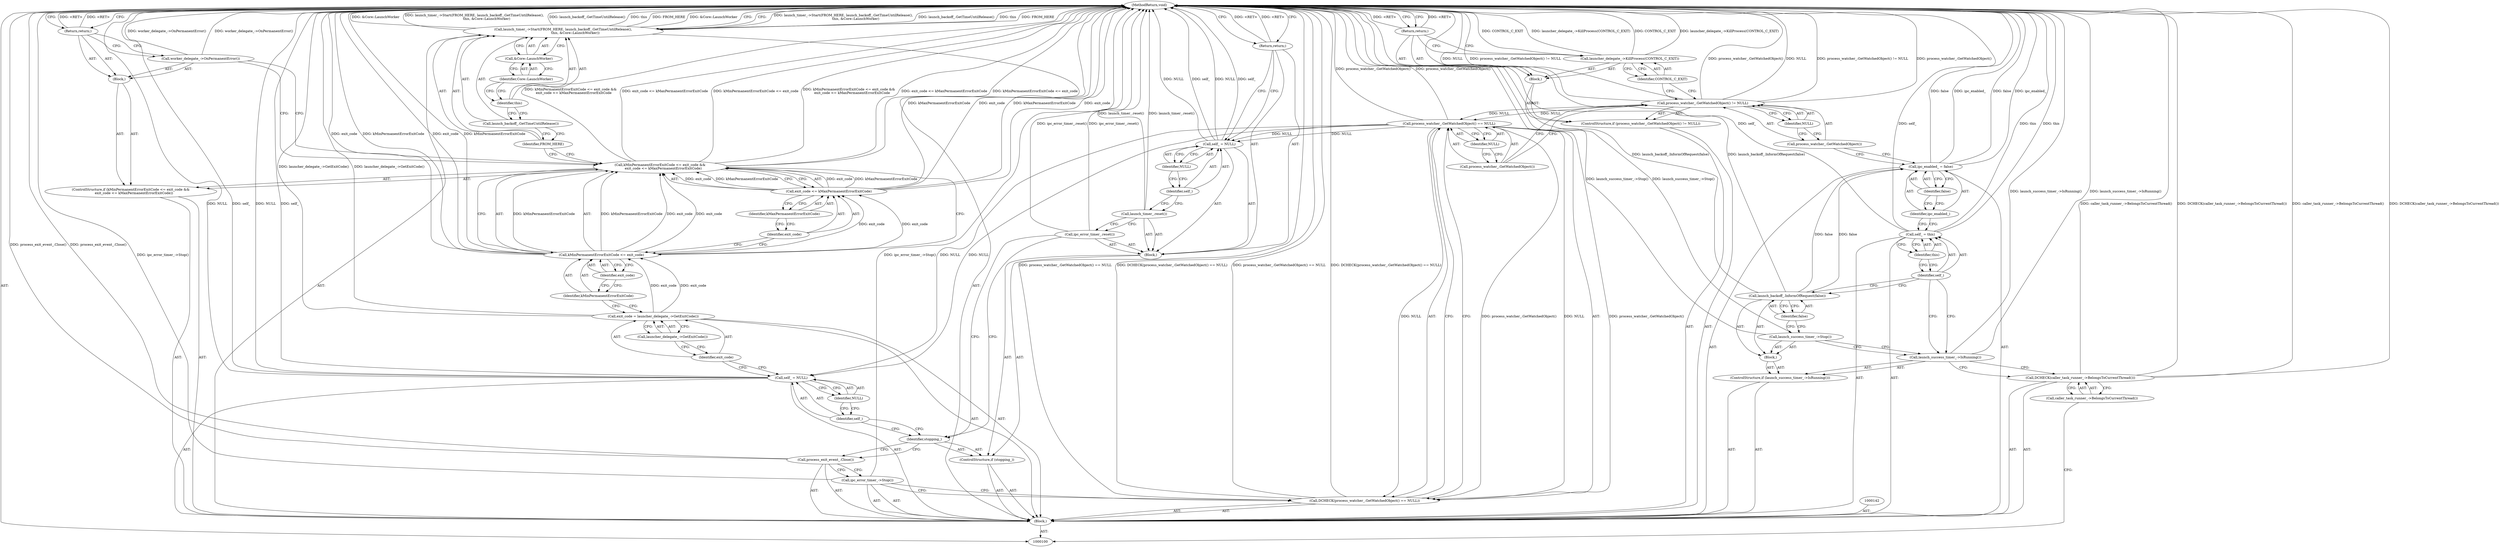 digraph "1_Chrome_b15c87071f906301bccc824ce013966ca93998c7_8" {
"1000163" [label="(MethodReturn,void)"];
"1000101" [label="(Block,)"];
"1000115" [label="(Identifier,false)"];
"1000113" [label="(Call,ipc_enabled_ = false)"];
"1000114" [label="(Identifier,ipc_enabled_)"];
"1000116" [label="(ControlStructure,if (process_watcher_.GetWatchedObject() != NULL))"];
"1000119" [label="(Identifier,NULL)"];
"1000120" [label="(Block,)"];
"1000117" [label="(Call,process_watcher_.GetWatchedObject() != NULL)"];
"1000118" [label="(Call,process_watcher_.GetWatchedObject())"];
"1000122" [label="(Identifier,CONTROL_C_EXIT)"];
"1000121" [label="(Call,launcher_delegate_->KillProcess(CONTROL_C_EXIT))"];
"1000123" [label="(Return,return;)"];
"1000124" [label="(Call,DCHECK(process_watcher_.GetWatchedObject() == NULL))"];
"1000127" [label="(Identifier,NULL)"];
"1000125" [label="(Call,process_watcher_.GetWatchedObject() == NULL)"];
"1000126" [label="(Call,process_watcher_.GetWatchedObject())"];
"1000128" [label="(Call,ipc_error_timer_->Stop())"];
"1000103" [label="(Call,caller_task_runner_->BelongsToCurrentThread())"];
"1000102" [label="(Call,DCHECK(caller_task_runner_->BelongsToCurrentThread()))"];
"1000129" [label="(Call,process_exit_event_.Close())"];
"1000132" [label="(Block,)"];
"1000130" [label="(ControlStructure,if (stopping_))"];
"1000131" [label="(Identifier,stopping_)"];
"1000133" [label="(Call,ipc_error_timer_.reset())"];
"1000134" [label="(Call,launch_timer_.reset())"];
"1000137" [label="(Identifier,NULL)"];
"1000135" [label="(Call,self_ = NULL)"];
"1000136" [label="(Identifier,self_)"];
"1000138" [label="(Return,return;)"];
"1000141" [label="(Identifier,NULL)"];
"1000139" [label="(Call,self_ = NULL)"];
"1000140" [label="(Identifier,self_)"];
"1000145" [label="(Call,launcher_delegate_->GetExitCode())"];
"1000143" [label="(Call,exit_code = launcher_delegate_->GetExitCode())"];
"1000144" [label="(Identifier,exit_code)"];
"1000146" [label="(ControlStructure,if (kMinPermanentErrorExitCode <= exit_code &&\n      exit_code <= kMaxPermanentErrorExitCode))"];
"1000150" [label="(Identifier,exit_code)"];
"1000147" [label="(Call,kMinPermanentErrorExitCode <= exit_code &&\n      exit_code <= kMaxPermanentErrorExitCode)"];
"1000148" [label="(Call,kMinPermanentErrorExitCode <= exit_code)"];
"1000149" [label="(Identifier,kMinPermanentErrorExitCode)"];
"1000153" [label="(Identifier,kMaxPermanentErrorExitCode)"];
"1000154" [label="(Block,)"];
"1000151" [label="(Call,exit_code <= kMaxPermanentErrorExitCode)"];
"1000152" [label="(Identifier,exit_code)"];
"1000155" [label="(Call,worker_delegate_->OnPermanentError())"];
"1000156" [label="(Return,return;)"];
"1000157" [label="(Call,launch_timer_->Start(FROM_HERE, launch_backoff_.GetTimeUntilRelease(),\n                       this, &Core::LaunchWorker))"];
"1000158" [label="(Identifier,FROM_HERE)"];
"1000159" [label="(Call,launch_backoff_.GetTimeUntilRelease())"];
"1000160" [label="(Identifier,this)"];
"1000161" [label="(Call,&Core::LaunchWorker)"];
"1000162" [label="(Identifier,Core::LaunchWorker)"];
"1000104" [label="(ControlStructure,if (launch_success_timer_->IsRunning()))"];
"1000106" [label="(Block,)"];
"1000105" [label="(Call,launch_success_timer_->IsRunning())"];
"1000107" [label="(Call,launch_success_timer_->Stop())"];
"1000109" [label="(Identifier,false)"];
"1000108" [label="(Call,launch_backoff_.InformOfRequest(false))"];
"1000112" [label="(Identifier,this)"];
"1000110" [label="(Call,self_ = this)"];
"1000111" [label="(Identifier,self_)"];
"1000163" -> "1000100"  [label="AST: "];
"1000163" -> "1000123"  [label="CFG: "];
"1000163" -> "1000138"  [label="CFG: "];
"1000163" -> "1000156"  [label="CFG: "];
"1000163" -> "1000157"  [label="CFG: "];
"1000125" -> "1000163"  [label="DDG: process_watcher_.GetWatchedObject()"];
"1000124" -> "1000163"  [label="DDG: process_watcher_.GetWatchedObject() == NULL"];
"1000124" -> "1000163"  [label="DDG: DCHECK(process_watcher_.GetWatchedObject() == NULL)"];
"1000108" -> "1000163"  [label="DDG: launch_backoff_.InformOfRequest(false)"];
"1000157" -> "1000163"  [label="DDG: launch_timer_->Start(FROM_HERE, launch_backoff_.GetTimeUntilRelease(),\n                       this, &Core::LaunchWorker)"];
"1000157" -> "1000163"  [label="DDG: launch_backoff_.GetTimeUntilRelease()"];
"1000157" -> "1000163"  [label="DDG: this"];
"1000157" -> "1000163"  [label="DDG: FROM_HERE"];
"1000157" -> "1000163"  [label="DDG: &Core::LaunchWorker"];
"1000105" -> "1000163"  [label="DDG: launch_success_timer_->IsRunning()"];
"1000151" -> "1000163"  [label="DDG: kMaxPermanentErrorExitCode"];
"1000151" -> "1000163"  [label="DDG: exit_code"];
"1000117" -> "1000163"  [label="DDG: process_watcher_.GetWatchedObject()"];
"1000117" -> "1000163"  [label="DDG: NULL"];
"1000117" -> "1000163"  [label="DDG: process_watcher_.GetWatchedObject() != NULL"];
"1000148" -> "1000163"  [label="DDG: exit_code"];
"1000148" -> "1000163"  [label="DDG: kMinPermanentErrorExitCode"];
"1000128" -> "1000163"  [label="DDG: ipc_error_timer_->Stop()"];
"1000135" -> "1000163"  [label="DDG: NULL"];
"1000135" -> "1000163"  [label="DDG: self_"];
"1000107" -> "1000163"  [label="DDG: launch_success_timer_->Stop()"];
"1000147" -> "1000163"  [label="DDG: exit_code <= kMaxPermanentErrorExitCode"];
"1000147" -> "1000163"  [label="DDG: kMinPermanentErrorExitCode <= exit_code"];
"1000147" -> "1000163"  [label="DDG: kMinPermanentErrorExitCode <= exit_code &&\n      exit_code <= kMaxPermanentErrorExitCode"];
"1000113" -> "1000163"  [label="DDG: ipc_enabled_"];
"1000113" -> "1000163"  [label="DDG: false"];
"1000139" -> "1000163"  [label="DDG: NULL"];
"1000139" -> "1000163"  [label="DDG: self_"];
"1000129" -> "1000163"  [label="DDG: process_exit_event_.Close()"];
"1000155" -> "1000163"  [label="DDG: worker_delegate_->OnPermanentError()"];
"1000134" -> "1000163"  [label="DDG: launch_timer_.reset()"];
"1000102" -> "1000163"  [label="DDG: caller_task_runner_->BelongsToCurrentThread()"];
"1000102" -> "1000163"  [label="DDG: DCHECK(caller_task_runner_->BelongsToCurrentThread())"];
"1000121" -> "1000163"  [label="DDG: launcher_delegate_->KillProcess(CONTROL_C_EXIT)"];
"1000121" -> "1000163"  [label="DDG: CONTROL_C_EXIT"];
"1000133" -> "1000163"  [label="DDG: ipc_error_timer_.reset()"];
"1000110" -> "1000163"  [label="DDG: this"];
"1000110" -> "1000163"  [label="DDG: self_"];
"1000143" -> "1000163"  [label="DDG: launcher_delegate_->GetExitCode()"];
"1000138" -> "1000163"  [label="DDG: <RET>"];
"1000156" -> "1000163"  [label="DDG: <RET>"];
"1000123" -> "1000163"  [label="DDG: <RET>"];
"1000101" -> "1000100"  [label="AST: "];
"1000102" -> "1000101"  [label="AST: "];
"1000104" -> "1000101"  [label="AST: "];
"1000110" -> "1000101"  [label="AST: "];
"1000113" -> "1000101"  [label="AST: "];
"1000116" -> "1000101"  [label="AST: "];
"1000124" -> "1000101"  [label="AST: "];
"1000128" -> "1000101"  [label="AST: "];
"1000129" -> "1000101"  [label="AST: "];
"1000130" -> "1000101"  [label="AST: "];
"1000139" -> "1000101"  [label="AST: "];
"1000142" -> "1000101"  [label="AST: "];
"1000143" -> "1000101"  [label="AST: "];
"1000146" -> "1000101"  [label="AST: "];
"1000157" -> "1000101"  [label="AST: "];
"1000115" -> "1000113"  [label="AST: "];
"1000115" -> "1000114"  [label="CFG: "];
"1000113" -> "1000115"  [label="CFG: "];
"1000113" -> "1000101"  [label="AST: "];
"1000113" -> "1000115"  [label="CFG: "];
"1000114" -> "1000113"  [label="AST: "];
"1000115" -> "1000113"  [label="AST: "];
"1000118" -> "1000113"  [label="CFG: "];
"1000113" -> "1000163"  [label="DDG: ipc_enabled_"];
"1000113" -> "1000163"  [label="DDG: false"];
"1000108" -> "1000113"  [label="DDG: false"];
"1000114" -> "1000113"  [label="AST: "];
"1000114" -> "1000110"  [label="CFG: "];
"1000115" -> "1000114"  [label="CFG: "];
"1000116" -> "1000101"  [label="AST: "];
"1000117" -> "1000116"  [label="AST: "];
"1000120" -> "1000116"  [label="AST: "];
"1000119" -> "1000117"  [label="AST: "];
"1000119" -> "1000118"  [label="CFG: "];
"1000117" -> "1000119"  [label="CFG: "];
"1000120" -> "1000116"  [label="AST: "];
"1000121" -> "1000120"  [label="AST: "];
"1000123" -> "1000120"  [label="AST: "];
"1000117" -> "1000116"  [label="AST: "];
"1000117" -> "1000119"  [label="CFG: "];
"1000118" -> "1000117"  [label="AST: "];
"1000119" -> "1000117"  [label="AST: "];
"1000122" -> "1000117"  [label="CFG: "];
"1000126" -> "1000117"  [label="CFG: "];
"1000117" -> "1000163"  [label="DDG: process_watcher_.GetWatchedObject()"];
"1000117" -> "1000163"  [label="DDG: NULL"];
"1000117" -> "1000163"  [label="DDG: process_watcher_.GetWatchedObject() != NULL"];
"1000117" -> "1000125"  [label="DDG: NULL"];
"1000118" -> "1000117"  [label="AST: "];
"1000118" -> "1000113"  [label="CFG: "];
"1000119" -> "1000118"  [label="CFG: "];
"1000122" -> "1000121"  [label="AST: "];
"1000122" -> "1000117"  [label="CFG: "];
"1000121" -> "1000122"  [label="CFG: "];
"1000121" -> "1000120"  [label="AST: "];
"1000121" -> "1000122"  [label="CFG: "];
"1000122" -> "1000121"  [label="AST: "];
"1000123" -> "1000121"  [label="CFG: "];
"1000121" -> "1000163"  [label="DDG: launcher_delegate_->KillProcess(CONTROL_C_EXIT)"];
"1000121" -> "1000163"  [label="DDG: CONTROL_C_EXIT"];
"1000123" -> "1000120"  [label="AST: "];
"1000123" -> "1000121"  [label="CFG: "];
"1000163" -> "1000123"  [label="CFG: "];
"1000123" -> "1000163"  [label="DDG: <RET>"];
"1000124" -> "1000101"  [label="AST: "];
"1000124" -> "1000125"  [label="CFG: "];
"1000125" -> "1000124"  [label="AST: "];
"1000128" -> "1000124"  [label="CFG: "];
"1000124" -> "1000163"  [label="DDG: process_watcher_.GetWatchedObject() == NULL"];
"1000124" -> "1000163"  [label="DDG: DCHECK(process_watcher_.GetWatchedObject() == NULL)"];
"1000125" -> "1000124"  [label="DDG: process_watcher_.GetWatchedObject()"];
"1000125" -> "1000124"  [label="DDG: NULL"];
"1000127" -> "1000125"  [label="AST: "];
"1000127" -> "1000126"  [label="CFG: "];
"1000125" -> "1000127"  [label="CFG: "];
"1000125" -> "1000124"  [label="AST: "];
"1000125" -> "1000127"  [label="CFG: "];
"1000126" -> "1000125"  [label="AST: "];
"1000127" -> "1000125"  [label="AST: "];
"1000124" -> "1000125"  [label="CFG: "];
"1000125" -> "1000163"  [label="DDG: process_watcher_.GetWatchedObject()"];
"1000125" -> "1000124"  [label="DDG: process_watcher_.GetWatchedObject()"];
"1000125" -> "1000124"  [label="DDG: NULL"];
"1000117" -> "1000125"  [label="DDG: NULL"];
"1000125" -> "1000135"  [label="DDG: NULL"];
"1000125" -> "1000139"  [label="DDG: NULL"];
"1000126" -> "1000125"  [label="AST: "];
"1000126" -> "1000117"  [label="CFG: "];
"1000127" -> "1000126"  [label="CFG: "];
"1000128" -> "1000101"  [label="AST: "];
"1000128" -> "1000124"  [label="CFG: "];
"1000129" -> "1000128"  [label="CFG: "];
"1000128" -> "1000163"  [label="DDG: ipc_error_timer_->Stop()"];
"1000103" -> "1000102"  [label="AST: "];
"1000103" -> "1000100"  [label="CFG: "];
"1000102" -> "1000103"  [label="CFG: "];
"1000102" -> "1000101"  [label="AST: "];
"1000102" -> "1000103"  [label="CFG: "];
"1000103" -> "1000102"  [label="AST: "];
"1000105" -> "1000102"  [label="CFG: "];
"1000102" -> "1000163"  [label="DDG: caller_task_runner_->BelongsToCurrentThread()"];
"1000102" -> "1000163"  [label="DDG: DCHECK(caller_task_runner_->BelongsToCurrentThread())"];
"1000129" -> "1000101"  [label="AST: "];
"1000129" -> "1000128"  [label="CFG: "];
"1000131" -> "1000129"  [label="CFG: "];
"1000129" -> "1000163"  [label="DDG: process_exit_event_.Close()"];
"1000132" -> "1000130"  [label="AST: "];
"1000133" -> "1000132"  [label="AST: "];
"1000134" -> "1000132"  [label="AST: "];
"1000135" -> "1000132"  [label="AST: "];
"1000138" -> "1000132"  [label="AST: "];
"1000130" -> "1000101"  [label="AST: "];
"1000131" -> "1000130"  [label="AST: "];
"1000132" -> "1000130"  [label="AST: "];
"1000131" -> "1000130"  [label="AST: "];
"1000131" -> "1000129"  [label="CFG: "];
"1000133" -> "1000131"  [label="CFG: "];
"1000140" -> "1000131"  [label="CFG: "];
"1000133" -> "1000132"  [label="AST: "];
"1000133" -> "1000131"  [label="CFG: "];
"1000134" -> "1000133"  [label="CFG: "];
"1000133" -> "1000163"  [label="DDG: ipc_error_timer_.reset()"];
"1000134" -> "1000132"  [label="AST: "];
"1000134" -> "1000133"  [label="CFG: "];
"1000136" -> "1000134"  [label="CFG: "];
"1000134" -> "1000163"  [label="DDG: launch_timer_.reset()"];
"1000137" -> "1000135"  [label="AST: "];
"1000137" -> "1000136"  [label="CFG: "];
"1000135" -> "1000137"  [label="CFG: "];
"1000135" -> "1000132"  [label="AST: "];
"1000135" -> "1000137"  [label="CFG: "];
"1000136" -> "1000135"  [label="AST: "];
"1000137" -> "1000135"  [label="AST: "];
"1000138" -> "1000135"  [label="CFG: "];
"1000135" -> "1000163"  [label="DDG: NULL"];
"1000135" -> "1000163"  [label="DDG: self_"];
"1000125" -> "1000135"  [label="DDG: NULL"];
"1000136" -> "1000135"  [label="AST: "];
"1000136" -> "1000134"  [label="CFG: "];
"1000137" -> "1000136"  [label="CFG: "];
"1000138" -> "1000132"  [label="AST: "];
"1000138" -> "1000135"  [label="CFG: "];
"1000163" -> "1000138"  [label="CFG: "];
"1000138" -> "1000163"  [label="DDG: <RET>"];
"1000141" -> "1000139"  [label="AST: "];
"1000141" -> "1000140"  [label="CFG: "];
"1000139" -> "1000141"  [label="CFG: "];
"1000139" -> "1000101"  [label="AST: "];
"1000139" -> "1000141"  [label="CFG: "];
"1000140" -> "1000139"  [label="AST: "];
"1000141" -> "1000139"  [label="AST: "];
"1000144" -> "1000139"  [label="CFG: "];
"1000139" -> "1000163"  [label="DDG: NULL"];
"1000139" -> "1000163"  [label="DDG: self_"];
"1000125" -> "1000139"  [label="DDG: NULL"];
"1000140" -> "1000139"  [label="AST: "];
"1000140" -> "1000131"  [label="CFG: "];
"1000141" -> "1000140"  [label="CFG: "];
"1000145" -> "1000143"  [label="AST: "];
"1000145" -> "1000144"  [label="CFG: "];
"1000143" -> "1000145"  [label="CFG: "];
"1000143" -> "1000101"  [label="AST: "];
"1000143" -> "1000145"  [label="CFG: "];
"1000144" -> "1000143"  [label="AST: "];
"1000145" -> "1000143"  [label="AST: "];
"1000149" -> "1000143"  [label="CFG: "];
"1000143" -> "1000163"  [label="DDG: launcher_delegate_->GetExitCode()"];
"1000143" -> "1000148"  [label="DDG: exit_code"];
"1000144" -> "1000143"  [label="AST: "];
"1000144" -> "1000139"  [label="CFG: "];
"1000145" -> "1000144"  [label="CFG: "];
"1000146" -> "1000101"  [label="AST: "];
"1000147" -> "1000146"  [label="AST: "];
"1000154" -> "1000146"  [label="AST: "];
"1000150" -> "1000148"  [label="AST: "];
"1000150" -> "1000149"  [label="CFG: "];
"1000148" -> "1000150"  [label="CFG: "];
"1000147" -> "1000146"  [label="AST: "];
"1000147" -> "1000148"  [label="CFG: "];
"1000147" -> "1000151"  [label="CFG: "];
"1000148" -> "1000147"  [label="AST: "];
"1000151" -> "1000147"  [label="AST: "];
"1000155" -> "1000147"  [label="CFG: "];
"1000158" -> "1000147"  [label="CFG: "];
"1000147" -> "1000163"  [label="DDG: exit_code <= kMaxPermanentErrorExitCode"];
"1000147" -> "1000163"  [label="DDG: kMinPermanentErrorExitCode <= exit_code"];
"1000147" -> "1000163"  [label="DDG: kMinPermanentErrorExitCode <= exit_code &&\n      exit_code <= kMaxPermanentErrorExitCode"];
"1000148" -> "1000147"  [label="DDG: kMinPermanentErrorExitCode"];
"1000148" -> "1000147"  [label="DDG: exit_code"];
"1000151" -> "1000147"  [label="DDG: exit_code"];
"1000151" -> "1000147"  [label="DDG: kMaxPermanentErrorExitCode"];
"1000148" -> "1000147"  [label="AST: "];
"1000148" -> "1000150"  [label="CFG: "];
"1000149" -> "1000148"  [label="AST: "];
"1000150" -> "1000148"  [label="AST: "];
"1000152" -> "1000148"  [label="CFG: "];
"1000147" -> "1000148"  [label="CFG: "];
"1000148" -> "1000163"  [label="DDG: exit_code"];
"1000148" -> "1000163"  [label="DDG: kMinPermanentErrorExitCode"];
"1000148" -> "1000147"  [label="DDG: kMinPermanentErrorExitCode"];
"1000148" -> "1000147"  [label="DDG: exit_code"];
"1000143" -> "1000148"  [label="DDG: exit_code"];
"1000148" -> "1000151"  [label="DDG: exit_code"];
"1000149" -> "1000148"  [label="AST: "];
"1000149" -> "1000143"  [label="CFG: "];
"1000150" -> "1000149"  [label="CFG: "];
"1000153" -> "1000151"  [label="AST: "];
"1000153" -> "1000152"  [label="CFG: "];
"1000151" -> "1000153"  [label="CFG: "];
"1000154" -> "1000146"  [label="AST: "];
"1000155" -> "1000154"  [label="AST: "];
"1000156" -> "1000154"  [label="AST: "];
"1000151" -> "1000147"  [label="AST: "];
"1000151" -> "1000153"  [label="CFG: "];
"1000152" -> "1000151"  [label="AST: "];
"1000153" -> "1000151"  [label="AST: "];
"1000147" -> "1000151"  [label="CFG: "];
"1000151" -> "1000163"  [label="DDG: kMaxPermanentErrorExitCode"];
"1000151" -> "1000163"  [label="DDG: exit_code"];
"1000151" -> "1000147"  [label="DDG: exit_code"];
"1000151" -> "1000147"  [label="DDG: kMaxPermanentErrorExitCode"];
"1000148" -> "1000151"  [label="DDG: exit_code"];
"1000152" -> "1000151"  [label="AST: "];
"1000152" -> "1000148"  [label="CFG: "];
"1000153" -> "1000152"  [label="CFG: "];
"1000155" -> "1000154"  [label="AST: "];
"1000155" -> "1000147"  [label="CFG: "];
"1000156" -> "1000155"  [label="CFG: "];
"1000155" -> "1000163"  [label="DDG: worker_delegate_->OnPermanentError()"];
"1000156" -> "1000154"  [label="AST: "];
"1000156" -> "1000155"  [label="CFG: "];
"1000163" -> "1000156"  [label="CFG: "];
"1000156" -> "1000163"  [label="DDG: <RET>"];
"1000157" -> "1000101"  [label="AST: "];
"1000157" -> "1000161"  [label="CFG: "];
"1000158" -> "1000157"  [label="AST: "];
"1000159" -> "1000157"  [label="AST: "];
"1000160" -> "1000157"  [label="AST: "];
"1000161" -> "1000157"  [label="AST: "];
"1000163" -> "1000157"  [label="CFG: "];
"1000157" -> "1000163"  [label="DDG: launch_timer_->Start(FROM_HERE, launch_backoff_.GetTimeUntilRelease(),\n                       this, &Core::LaunchWorker)"];
"1000157" -> "1000163"  [label="DDG: launch_backoff_.GetTimeUntilRelease()"];
"1000157" -> "1000163"  [label="DDG: this"];
"1000157" -> "1000163"  [label="DDG: FROM_HERE"];
"1000157" -> "1000163"  [label="DDG: &Core::LaunchWorker"];
"1000158" -> "1000157"  [label="AST: "];
"1000158" -> "1000147"  [label="CFG: "];
"1000159" -> "1000158"  [label="CFG: "];
"1000159" -> "1000157"  [label="AST: "];
"1000159" -> "1000158"  [label="CFG: "];
"1000160" -> "1000159"  [label="CFG: "];
"1000160" -> "1000157"  [label="AST: "];
"1000160" -> "1000159"  [label="CFG: "];
"1000162" -> "1000160"  [label="CFG: "];
"1000161" -> "1000157"  [label="AST: "];
"1000161" -> "1000162"  [label="CFG: "];
"1000162" -> "1000161"  [label="AST: "];
"1000157" -> "1000161"  [label="CFG: "];
"1000162" -> "1000161"  [label="AST: "];
"1000162" -> "1000160"  [label="CFG: "];
"1000161" -> "1000162"  [label="CFG: "];
"1000104" -> "1000101"  [label="AST: "];
"1000105" -> "1000104"  [label="AST: "];
"1000106" -> "1000104"  [label="AST: "];
"1000106" -> "1000104"  [label="AST: "];
"1000107" -> "1000106"  [label="AST: "];
"1000108" -> "1000106"  [label="AST: "];
"1000105" -> "1000104"  [label="AST: "];
"1000105" -> "1000102"  [label="CFG: "];
"1000107" -> "1000105"  [label="CFG: "];
"1000111" -> "1000105"  [label="CFG: "];
"1000105" -> "1000163"  [label="DDG: launch_success_timer_->IsRunning()"];
"1000107" -> "1000106"  [label="AST: "];
"1000107" -> "1000105"  [label="CFG: "];
"1000109" -> "1000107"  [label="CFG: "];
"1000107" -> "1000163"  [label="DDG: launch_success_timer_->Stop()"];
"1000109" -> "1000108"  [label="AST: "];
"1000109" -> "1000107"  [label="CFG: "];
"1000108" -> "1000109"  [label="CFG: "];
"1000108" -> "1000106"  [label="AST: "];
"1000108" -> "1000109"  [label="CFG: "];
"1000109" -> "1000108"  [label="AST: "];
"1000111" -> "1000108"  [label="CFG: "];
"1000108" -> "1000163"  [label="DDG: launch_backoff_.InformOfRequest(false)"];
"1000108" -> "1000113"  [label="DDG: false"];
"1000112" -> "1000110"  [label="AST: "];
"1000112" -> "1000111"  [label="CFG: "];
"1000110" -> "1000112"  [label="CFG: "];
"1000110" -> "1000101"  [label="AST: "];
"1000110" -> "1000112"  [label="CFG: "];
"1000111" -> "1000110"  [label="AST: "];
"1000112" -> "1000110"  [label="AST: "];
"1000114" -> "1000110"  [label="CFG: "];
"1000110" -> "1000163"  [label="DDG: this"];
"1000110" -> "1000163"  [label="DDG: self_"];
"1000111" -> "1000110"  [label="AST: "];
"1000111" -> "1000108"  [label="CFG: "];
"1000111" -> "1000105"  [label="CFG: "];
"1000112" -> "1000111"  [label="CFG: "];
}
